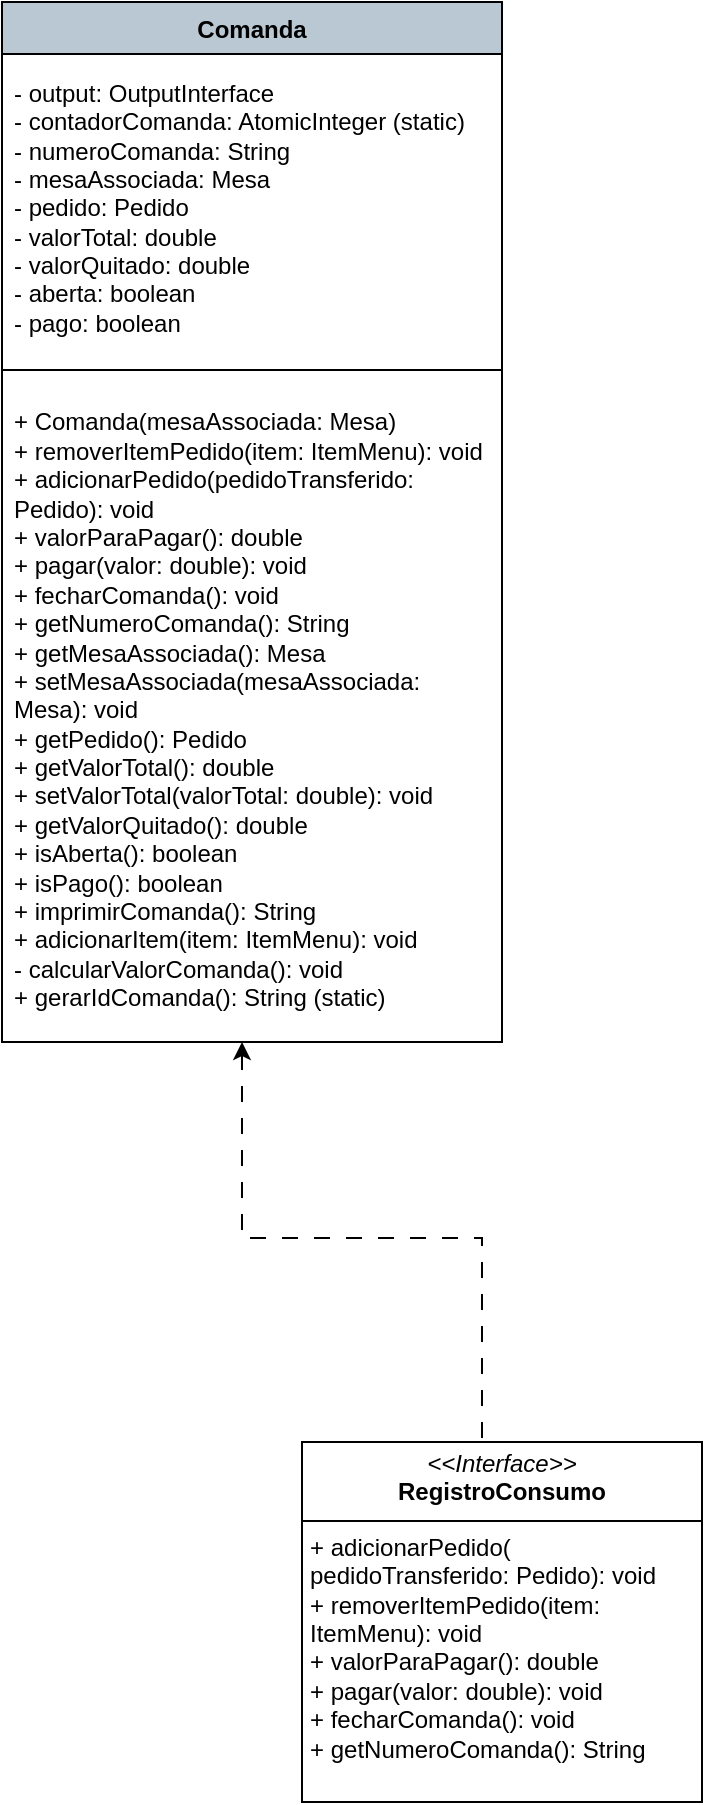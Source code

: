 <mxfile version="24.9.1">
  <diagram name="Página-1" id="dJhZ-Ty3eR3UqKRXInuT">
    <mxGraphModel dx="3087" dy="1913" grid="1" gridSize="10" guides="1" tooltips="1" connect="1" arrows="1" fold="1" page="1" pageScale="1" pageWidth="827" pageHeight="1169" math="0" shadow="0">
      <root>
        <mxCell id="0" />
        <mxCell id="1" parent="0" />
        <mxCell id="EH9_u7YxMkXBLu6pB8fK-1" value="Comanda" style="swimlane;fontStyle=1;align=center;verticalAlign=top;childLayout=stackLayout;horizontal=1;startSize=26;horizontalStack=0;resizeParent=1;resizeParentMax=0;resizeLast=0;collapsible=1;marginBottom=0;whiteSpace=wrap;html=1;fillColor=#BAC8D3;" vertex="1" parent="1">
          <mxGeometry x="-1410" y="-980" width="250" height="520" as="geometry" />
        </mxCell>
        <mxCell id="EH9_u7YxMkXBLu6pB8fK-2" value="- output: OutputInterface&amp;nbsp;&lt;br&gt;- contadorComanda: AtomicInteger (static)&amp;nbsp;&lt;br&gt;- numeroComanda: String&amp;nbsp;&lt;br&gt;- mesaAssociada: Mesa&amp;nbsp;&lt;br&gt;- pedido: Pedido&amp;nbsp;&lt;br&gt;- valorTotal: double&amp;nbsp;&lt;br&gt;- valorQuitado: double&amp;nbsp;&lt;br&gt;- aberta: boolean&amp;nbsp;&lt;br&gt;- pago: boolean&amp;nbsp;&amp;nbsp;" style="text;strokeColor=none;fillColor=none;align=left;verticalAlign=middle;spacingLeft=4;spacingRight=4;overflow=hidden;rotatable=0;points=[[0,0.5],[1,0.5]];portConstraint=eastwest;whiteSpace=wrap;html=1;" vertex="1" parent="EH9_u7YxMkXBLu6pB8fK-1">
          <mxGeometry y="26" width="250" height="154" as="geometry" />
        </mxCell>
        <mxCell id="EH9_u7YxMkXBLu6pB8fK-3" value="" style="line;strokeWidth=1;fillColor=none;align=left;verticalAlign=middle;spacingTop=-1;spacingLeft=3;spacingRight=3;rotatable=0;labelPosition=right;points=[];portConstraint=eastwest;strokeColor=inherit;" vertex="1" parent="EH9_u7YxMkXBLu6pB8fK-1">
          <mxGeometry y="180" width="250" height="8" as="geometry" />
        </mxCell>
        <mxCell id="EH9_u7YxMkXBLu6pB8fK-4" value="+ Comanda(mesaAssociada: Mesa)&amp;nbsp;&lt;br&gt;+ removerItemPedido(item: ItemMenu): void&amp;nbsp;&lt;br&gt;+ adicionarPedido(pedidoTransferido: Pedido): void&amp;nbsp;&lt;div&gt;+ valorParaPagar(): double&amp;nbsp;&lt;br&gt;+ pagar(valor: double): void&amp;nbsp;&lt;br&gt;+ fecharComanda(): void&amp;nbsp;&lt;br&gt;+ getNumeroComanda(): String&amp;nbsp;&lt;br&gt;+ getMesaAssociada(): Mesa&amp;nbsp;&lt;br&gt;+ setMesaAssociada(mesaAssociada: Mesa): void&lt;br&gt;+ getPedido(): Pedido&amp;nbsp;&lt;br&gt;+ getValorTotal(): double&amp;nbsp;&lt;br&gt;+ setValorTotal(valorTotal: double): void&amp;nbsp;&lt;br&gt;+ getValorQuitado(): double&amp;nbsp;&lt;br&gt;+ isAberta(): boolean&amp;nbsp;&lt;br&gt;+ isPago(): boolean&amp;nbsp;&lt;br&gt;+ imprimirComanda(): String&amp;nbsp;&lt;br&gt;+ adicionarItem(item: ItemMenu): void&amp;nbsp;&lt;br&gt;- calcularValorComanda(): void&amp;nbsp;&lt;br&gt;+ gerarIdComanda(): String (static)&amp;nbsp;&amp;nbsp;&lt;span style=&quot;background-color: initial;&quot;&gt;&amp;nbsp; &amp;nbsp; &amp;nbsp; &amp;nbsp; &amp;nbsp;&amp;nbsp;&lt;/span&gt;&lt;/div&gt;" style="text;strokeColor=none;fillColor=none;align=left;verticalAlign=middle;spacingLeft=4;spacingRight=4;overflow=hidden;rotatable=0;points=[[0,0.5],[1,0.5]];portConstraint=eastwest;whiteSpace=wrap;html=1;" vertex="1" parent="EH9_u7YxMkXBLu6pB8fK-1">
          <mxGeometry y="188" width="250" height="332" as="geometry" />
        </mxCell>
        <mxCell id="EH9_u7YxMkXBLu6pB8fK-5" style="edgeStyle=orthogonalEdgeStyle;rounded=0;orthogonalLoop=1;jettySize=auto;html=1;entryX=0.488;entryY=1.016;entryDx=0;entryDy=0;entryPerimeter=0;dashed=1;dashPattern=8 8;" edge="1" parent="1">
          <mxGeometry relative="1" as="geometry">
            <Array as="points">
              <mxPoint x="-1170" y="-362" />
              <mxPoint x="-1290" y="-362" />
            </Array>
            <mxPoint x="-1170" y="-262" as="sourcePoint" />
            <mxPoint x="-1290" y="-460" as="targetPoint" />
          </mxGeometry>
        </mxCell>
        <mxCell id="EH9_u7YxMkXBLu6pB8fK-6" value="&lt;p style=&quot;margin:0px;margin-top:4px;text-align:center;&quot;&gt;&lt;i&gt;&amp;lt;&amp;lt;Interface&amp;gt;&amp;gt;&lt;/i&gt;&lt;br&gt;&lt;b&gt;RegistroConsumo&lt;/b&gt;&lt;/p&gt;&lt;hr size=&quot;1&quot; style=&quot;border-style:solid;&quot;&gt;&lt;p style=&quot;margin:0px;margin-left:4px;&quot;&gt;+ adicionarPedido( pedidoTransferido: Pedido): void&amp;nbsp;&lt;br&gt;+ removerItemPedido(item: ItemMenu): void&lt;/p&gt;&lt;p style=&quot;margin:0px;margin-left:4px;&quot;&gt;+ valorParaPagar(): double&lt;br&gt;+ pagar(valor: double): void&lt;br&gt;+ fecharComanda(): void&amp;nbsp;&lt;br&gt;+ getNumeroComanda(): String&lt;br&gt;&lt;/p&gt;" style="verticalAlign=top;align=left;overflow=fill;html=1;whiteSpace=wrap;" vertex="1" parent="1">
          <mxGeometry x="-1260" y="-260" width="200" height="180" as="geometry" />
        </mxCell>
      </root>
    </mxGraphModel>
  </diagram>
</mxfile>
